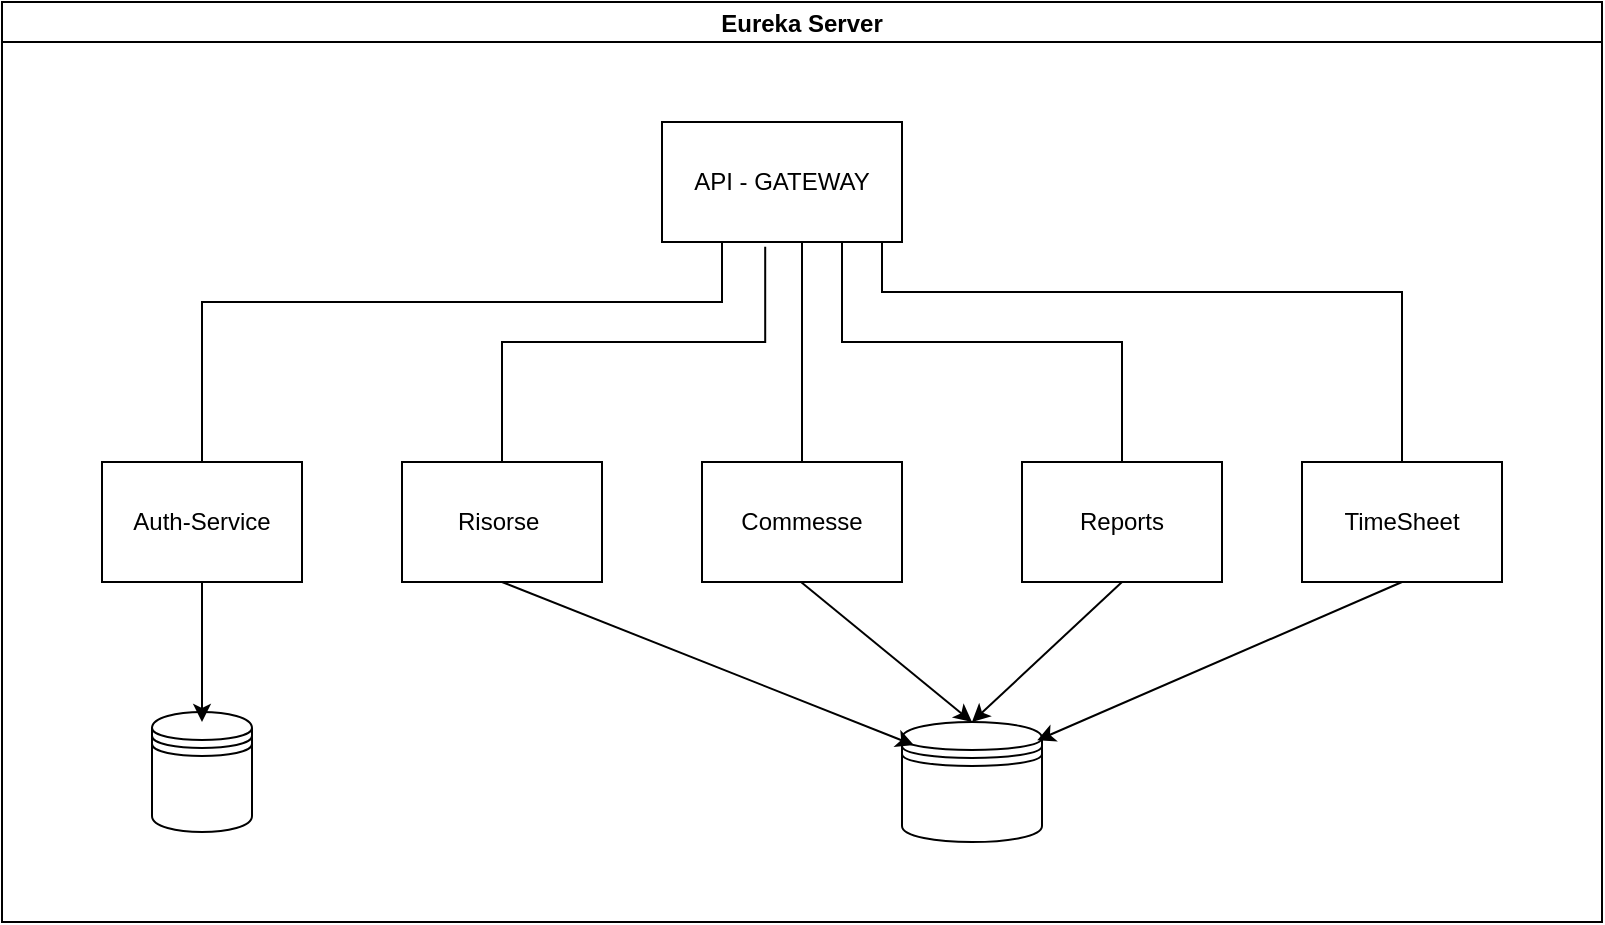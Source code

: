 <mxfile version="24.4.13" type="device">
  <diagram name="Page-1" id="5f0bae14-7c28-e335-631c-24af17079c00">
    <mxGraphModel dx="1050" dy="522" grid="1" gridSize="10" guides="1" tooltips="1" connect="1" arrows="1" fold="1" page="1" pageScale="1" pageWidth="1100" pageHeight="850" background="none" math="0" shadow="0">
      <root>
        <mxCell id="0" />
        <mxCell id="1" parent="0" />
        <mxCell id="Ahux87OoH2djJbpaurHz-1" value="Eureka Server" style="swimlane;startSize=20;horizontal=1;containerType=tree;newEdgeStyle={&quot;edgeStyle&quot;:&quot;elbowEdgeStyle&quot;,&quot;startArrow&quot;:&quot;none&quot;,&quot;endArrow&quot;:&quot;none&quot;};" parent="1" vertex="1">
          <mxGeometry x="150" y="40" width="800" height="460" as="geometry" />
        </mxCell>
        <mxCell id="Ahux87OoH2djJbpaurHz-2" value="" style="edgeStyle=elbowEdgeStyle;elbow=vertical;sourcePerimeterSpacing=0;targetPerimeterSpacing=0;startArrow=none;endArrow=none;rounded=0;curved=0;" parent="Ahux87OoH2djJbpaurHz-1" edge="1">
          <mxGeometry relative="1" as="geometry">
            <mxPoint x="360" y="120" as="sourcePoint" />
            <mxPoint x="100" y="230" as="targetPoint" />
            <Array as="points">
              <mxPoint x="360" y="150" />
            </Array>
          </mxGeometry>
        </mxCell>
        <mxCell id="Ahux87OoH2djJbpaurHz-3" value="" style="edgeStyle=elbowEdgeStyle;elbow=vertical;sourcePerimeterSpacing=0;targetPerimeterSpacing=0;startArrow=none;endArrow=none;rounded=0;curved=0;entryX=0.5;entryY=0;entryDx=0;entryDy=0;" parent="Ahux87OoH2djJbpaurHz-1" target="Ahux87OoH2djJbpaurHz-12" edge="1">
          <mxGeometry relative="1" as="geometry">
            <mxPoint x="440" y="120" as="sourcePoint" />
            <mxPoint x="740.4" y="228.02" as="targetPoint" />
            <Array as="points">
              <mxPoint x="560" y="145" />
            </Array>
          </mxGeometry>
        </mxCell>
        <UserObject label="API - GATEWAY" treeRoot="1" id="Ahux87OoH2djJbpaurHz-4">
          <mxCell style="whiteSpace=wrap;html=1;align=center;treeFolding=1;treeMoving=1;newEdgeStyle={&quot;edgeStyle&quot;:&quot;elbowEdgeStyle&quot;,&quot;startArrow&quot;:&quot;none&quot;,&quot;endArrow&quot;:&quot;none&quot;};" parent="Ahux87OoH2djJbpaurHz-1" vertex="1">
            <mxGeometry x="330" y="60" width="120" height="60" as="geometry" />
          </mxCell>
        </UserObject>
        <mxCell id="Ahux87OoH2djJbpaurHz-5" value="Auth-Service" style="whiteSpace=wrap;html=1;align=center;verticalAlign=middle;treeFolding=1;treeMoving=1;newEdgeStyle={&quot;edgeStyle&quot;:&quot;elbowEdgeStyle&quot;,&quot;startArrow&quot;:&quot;none&quot;,&quot;endArrow&quot;:&quot;none&quot;};" parent="Ahux87OoH2djJbpaurHz-1" vertex="1">
          <mxGeometry x="50" y="230" width="100" height="60" as="geometry" />
        </mxCell>
        <mxCell id="Ahux87OoH2djJbpaurHz-6" value="Commesse" style="whiteSpace=wrap;html=1;align=center;verticalAlign=middle;treeFolding=1;treeMoving=1;newEdgeStyle={&quot;edgeStyle&quot;:&quot;elbowEdgeStyle&quot;,&quot;startArrow&quot;:&quot;none&quot;,&quot;endArrow&quot;:&quot;none&quot;};" parent="Ahux87OoH2djJbpaurHz-1" vertex="1">
          <mxGeometry x="350" y="230" width="100" height="60" as="geometry" />
        </mxCell>
        <mxCell id="Ahux87OoH2djJbpaurHz-7" value="Risorse&amp;nbsp;" style="whiteSpace=wrap;html=1;align=center;verticalAlign=middle;treeFolding=1;treeMoving=1;newEdgeStyle={&quot;edgeStyle&quot;:&quot;elbowEdgeStyle&quot;,&quot;startArrow&quot;:&quot;none&quot;,&quot;endArrow&quot;:&quot;none&quot;};" parent="Ahux87OoH2djJbpaurHz-1" vertex="1">
          <mxGeometry x="200" y="230" width="100" height="60" as="geometry" />
        </mxCell>
        <mxCell id="Ahux87OoH2djJbpaurHz-8" value="" style="edgeStyle=elbowEdgeStyle;elbow=vertical;sourcePerimeterSpacing=0;targetPerimeterSpacing=0;startArrow=none;endArrow=none;rounded=0;curved=0;exitX=0.43;exitY=1.04;exitDx=0;exitDy=0;exitPerimeter=0;entryX=0.5;entryY=0;entryDx=0;entryDy=0;" parent="Ahux87OoH2djJbpaurHz-1" source="Ahux87OoH2djJbpaurHz-4" target="Ahux87OoH2djJbpaurHz-7" edge="1">
          <mxGeometry relative="1" as="geometry">
            <mxPoint x="280" y="210" as="sourcePoint" />
            <mxPoint x="250" y="230" as="targetPoint" />
            <Array as="points">
              <mxPoint x="382" y="170" />
            </Array>
          </mxGeometry>
        </mxCell>
        <mxCell id="Ahux87OoH2djJbpaurHz-9" value="Reports" style="whiteSpace=wrap;html=1;align=center;verticalAlign=middle;treeFolding=1;treeMoving=1;newEdgeStyle={&quot;edgeStyle&quot;:&quot;elbowEdgeStyle&quot;,&quot;startArrow&quot;:&quot;none&quot;,&quot;endArrow&quot;:&quot;none&quot;};" parent="Ahux87OoH2djJbpaurHz-1" vertex="1">
          <mxGeometry x="510" y="230" width="100" height="60" as="geometry" />
        </mxCell>
        <mxCell id="Ahux87OoH2djJbpaurHz-10" value="" style="edgeStyle=elbowEdgeStyle;elbow=vertical;sourcePerimeterSpacing=0;targetPerimeterSpacing=0;startArrow=none;endArrow=none;rounded=0;curved=0;exitX=0.5;exitY=1;exitDx=0;exitDy=0;entryX=0.5;entryY=0;entryDx=0;entryDy=0;" parent="Ahux87OoH2djJbpaurHz-1" target="Ahux87OoH2djJbpaurHz-9" edge="1">
          <mxGeometry relative="1" as="geometry">
            <mxPoint x="420" y="120" as="sourcePoint" />
            <mxPoint x="560" y="220" as="targetPoint" />
            <Array as="points">
              <mxPoint x="430" y="170" />
            </Array>
          </mxGeometry>
        </mxCell>
        <mxCell id="Ahux87OoH2djJbpaurHz-12" value="TimeSheet" style="whiteSpace=wrap;html=1;align=center;verticalAlign=middle;treeFolding=1;treeMoving=1;newEdgeStyle={&quot;edgeStyle&quot;:&quot;elbowEdgeStyle&quot;,&quot;startArrow&quot;:&quot;none&quot;,&quot;endArrow&quot;:&quot;none&quot;};" parent="Ahux87OoH2djJbpaurHz-1" vertex="1">
          <mxGeometry x="650" y="230" width="100" height="60" as="geometry" />
        </mxCell>
        <mxCell id="Ahux87OoH2djJbpaurHz-13" value="" style="edgeStyle=elbowEdgeStyle;elbow=vertical;sourcePerimeterSpacing=0;targetPerimeterSpacing=0;startArrow=none;endArrow=none;rounded=0;curved=0;entryX=0.5;entryY=0;entryDx=0;entryDy=0;" parent="Ahux87OoH2djJbpaurHz-1" target="Ahux87OoH2djJbpaurHz-6" edge="1">
          <mxGeometry relative="1" as="geometry">
            <mxPoint x="400" y="120" as="sourcePoint" />
            <mxPoint x="508" y="288" as="targetPoint" />
            <Array as="points" />
          </mxGeometry>
        </mxCell>
        <mxCell id="Ahux87OoH2djJbpaurHz-14" style="edgeStyle=elbowEdgeStyle;rounded=0;orthogonalLoop=1;jettySize=auto;html=1;startArrow=none;endArrow=none;entryX=0.5;entryY=0;entryDx=0;entryDy=0;" parent="Ahux87OoH2djJbpaurHz-1" source="Ahux87OoH2djJbpaurHz-9" target="Ahux87OoH2djJbpaurHz-9" edge="1">
          <mxGeometry relative="1" as="geometry" />
        </mxCell>
        <mxCell id="Ahux87OoH2djJbpaurHz-15" value="" style="shape=datastore;whiteSpace=wrap;html=1;" parent="Ahux87OoH2djJbpaurHz-1" vertex="1">
          <mxGeometry x="75" y="355" width="50" height="60" as="geometry" />
        </mxCell>
        <mxCell id="Ahux87OoH2djJbpaurHz-17" value="" style="shape=datastore;whiteSpace=wrap;html=1;" parent="Ahux87OoH2djJbpaurHz-1" vertex="1">
          <mxGeometry x="450" y="360" width="70" height="60" as="geometry" />
        </mxCell>
        <mxCell id="Ahux87OoH2djJbpaurHz-43" value="" style="endArrow=classic;html=1;rounded=0;exitX=0.5;exitY=1;exitDx=0;exitDy=0;" parent="Ahux87OoH2djJbpaurHz-1" source="Ahux87OoH2djJbpaurHz-5" edge="1">
          <mxGeometry width="50" height="50" relative="1" as="geometry">
            <mxPoint x="140" y="355" as="sourcePoint" />
            <mxPoint x="100" y="360" as="targetPoint" />
          </mxGeometry>
        </mxCell>
        <mxCell id="Ahux87OoH2djJbpaurHz-46" value="" style="endArrow=classic;html=1;rounded=0;exitX=0.5;exitY=1;exitDx=0;exitDy=0;entryX=0.086;entryY=0.193;entryDx=0;entryDy=0;entryPerimeter=0;" parent="Ahux87OoH2djJbpaurHz-1" edge="1" target="Ahux87OoH2djJbpaurHz-17" source="Ahux87OoH2djJbpaurHz-7">
          <mxGeometry width="50" height="50" relative="1" as="geometry">
            <mxPoint x="340" y="300" as="sourcePoint" />
            <mxPoint x="340" y="370" as="targetPoint" />
          </mxGeometry>
        </mxCell>
        <mxCell id="Ahux87OoH2djJbpaurHz-47" value="" style="endArrow=classic;html=1;rounded=0;exitX=0.5;exitY=1;exitDx=0;exitDy=0;entryX=0.5;entryY=0;entryDx=0;entryDy=0;" parent="Ahux87OoH2djJbpaurHz-1" edge="1" target="Ahux87OoH2djJbpaurHz-17">
          <mxGeometry width="50" height="50" relative="1" as="geometry">
            <mxPoint x="399.5" y="290" as="sourcePoint" />
            <mxPoint x="399.5" y="360" as="targetPoint" />
          </mxGeometry>
        </mxCell>
        <mxCell id="Ahux87OoH2djJbpaurHz-48" value="" style="endArrow=classic;html=1;rounded=0;exitX=0.5;exitY=1;exitDx=0;exitDy=0;entryX=0.5;entryY=0;entryDx=0;entryDy=0;" parent="Ahux87OoH2djJbpaurHz-1" edge="1" target="Ahux87OoH2djJbpaurHz-17" source="Ahux87OoH2djJbpaurHz-9">
          <mxGeometry width="50" height="50" relative="1" as="geometry">
            <mxPoint x="589.5" y="295" as="sourcePoint" />
            <mxPoint x="430" y="355" as="targetPoint" />
          </mxGeometry>
        </mxCell>
        <mxCell id="Ahux87OoH2djJbpaurHz-49" value="" style="endArrow=classic;html=1;rounded=0;exitX=0.5;exitY=1;exitDx=0;exitDy=0;entryX=0.966;entryY=0.153;entryDx=0;entryDy=0;entryPerimeter=0;" parent="Ahux87OoH2djJbpaurHz-1" edge="1" target="Ahux87OoH2djJbpaurHz-17" source="Ahux87OoH2djJbpaurHz-12">
          <mxGeometry width="50" height="50" relative="1" as="geometry">
            <mxPoint x="630" y="300" as="sourcePoint" />
            <mxPoint x="630" y="370" as="targetPoint" />
          </mxGeometry>
        </mxCell>
      </root>
    </mxGraphModel>
  </diagram>
</mxfile>
